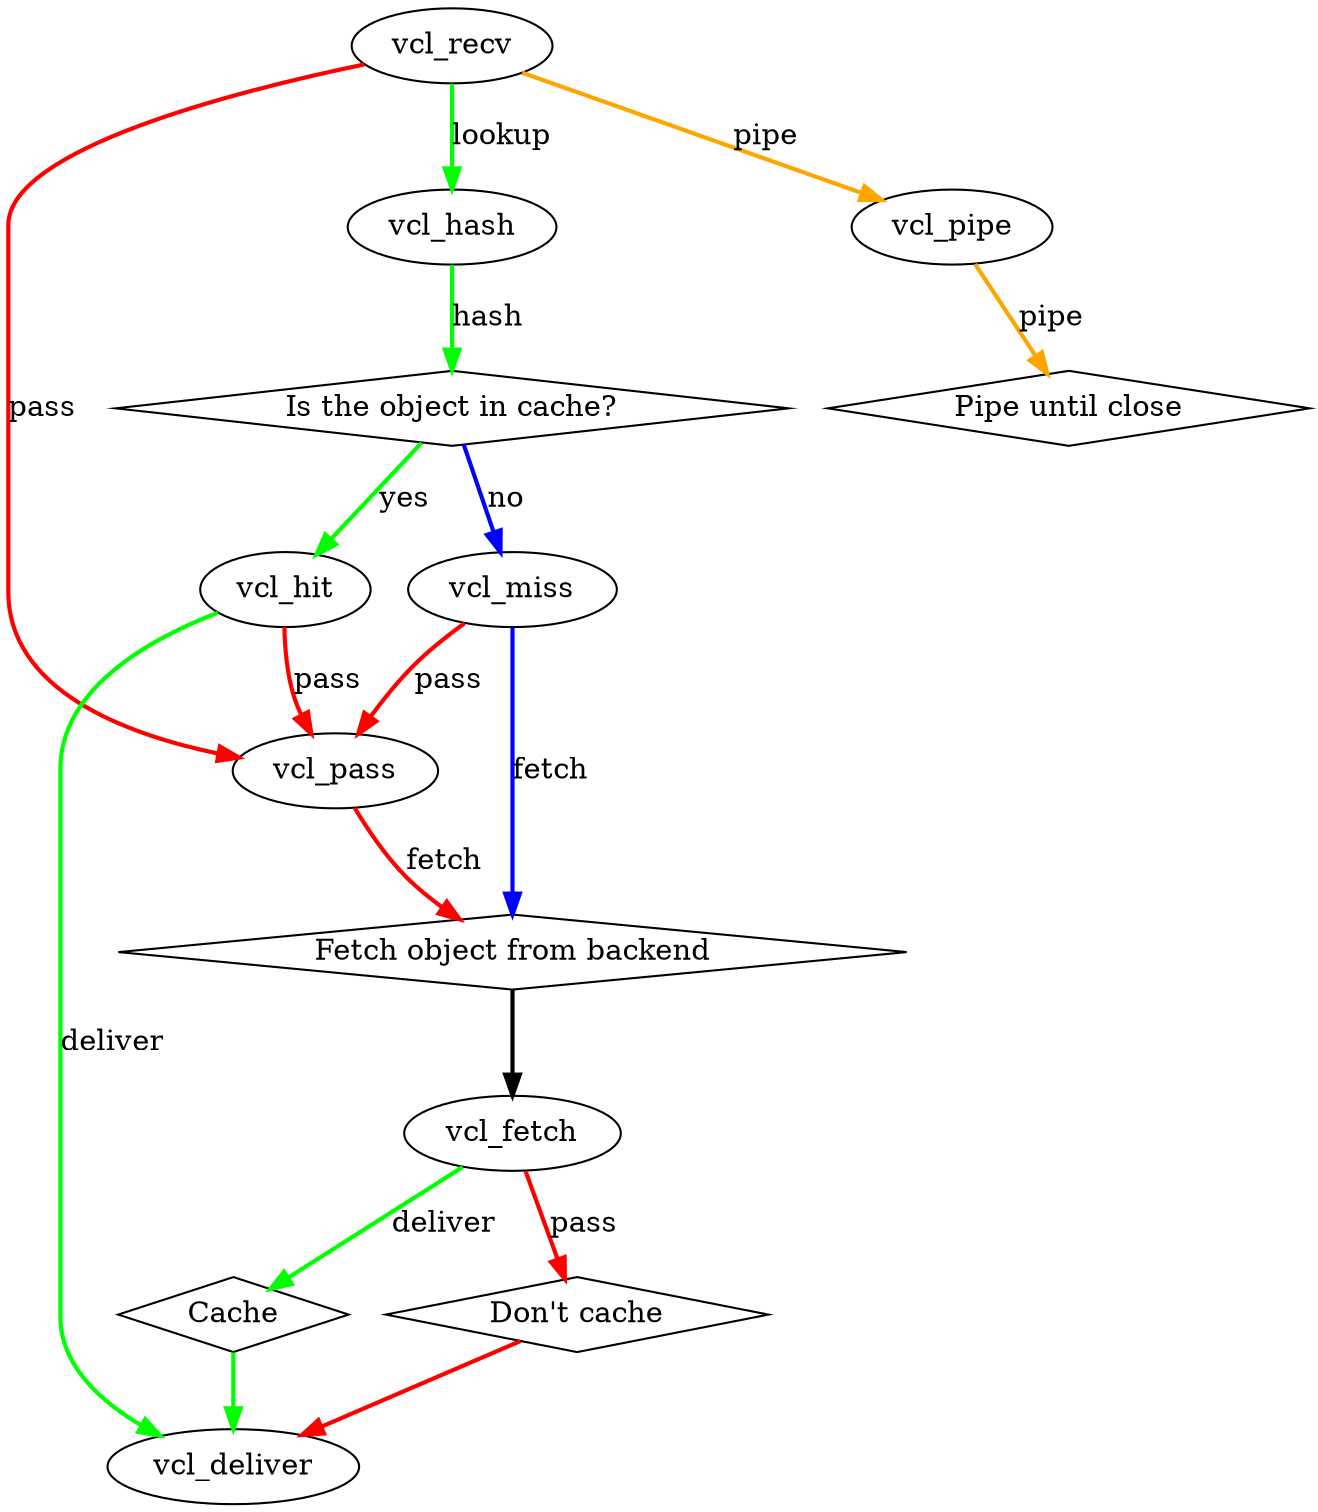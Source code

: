 
digraph v_center {
center=1

vcl_recv->vcl_pass [ label="pass" weight=1 color=red style=bold ]
vcl_recv->vcl_hash [ label="lookup" weight=4 color=green style=bold ]
vcl_recv->vcl_pipe [ label="pipe" weight=1 color=orange style=bold ]

vcl_pipe->pipe [ weight=1 label="pipe" color=orange  style=bold ]
vcl_hash->lookup [ label="hash" weight=4 color=green style=bold ]
lookup->vcl_hit [ label="yes" weight=4 color=green style=bold ]
lookup->vcl_miss [ label="no" weight=4 color=blue style=bold ]

vcl_hit->vcl_deliver [ label="deliver" weight=2 color=green style=bold ]
vcl_hit->vcl_pass [ label="pass" weight=1 color=red style=bold ]
vcl_miss->fetch [ label="fetch" weight=3 color=blue style=bold ]
vcl_miss->vcl_pass [ label="pass" weight=1 color=red style=bold ]
vcl_pass->fetch [ label="fetch" weight=2 color=red style=bold ]
fetch->vcl_fetch [ weight=4 style=bold ]

vcl_fetch->cache [ label="deliver" color=green style=bold ]
vcl_fetch->dont_cache [ label="pass" color=red style=bold ]
cache->vcl_deliver [ weight=2 color=green style=bold ]
dont_cache->vcl_deliver [ color=red style=bold ]


pipe [ shape=diamond label="Pipe until close" ]
dont_cache [
	shape=diamond
	label="Don't cache"
]

cache [
	shape=diamond
	label="Cache"
]
lookup [
	shape=diamond
	label="Is the object in cache?"
]

fetch [
	shape=diamond
	label="Fetch object from backend"
]

}

